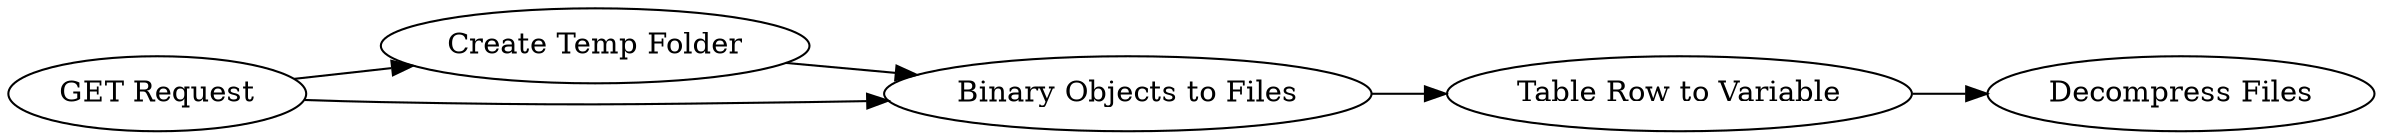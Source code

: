digraph {
	"9158035175718581971_3" [label="Decompress Files"]
	"9158035175718581971_1" [label="GET Request"]
	"9158035175718581971_5" [label="Table Row to Variable"]
	"9158035175718581971_2" [label="Create Temp Folder"]
	"9158035175718581971_4" [label="Binary Objects to Files"]
	"9158035175718581971_1" -> "9158035175718581971_4"
	"9158035175718581971_2" -> "9158035175718581971_4"
	"9158035175718581971_4" -> "9158035175718581971_5"
	"9158035175718581971_5" -> "9158035175718581971_3"
	"9158035175718581971_1" -> "9158035175718581971_2"
	rankdir=LR
}
